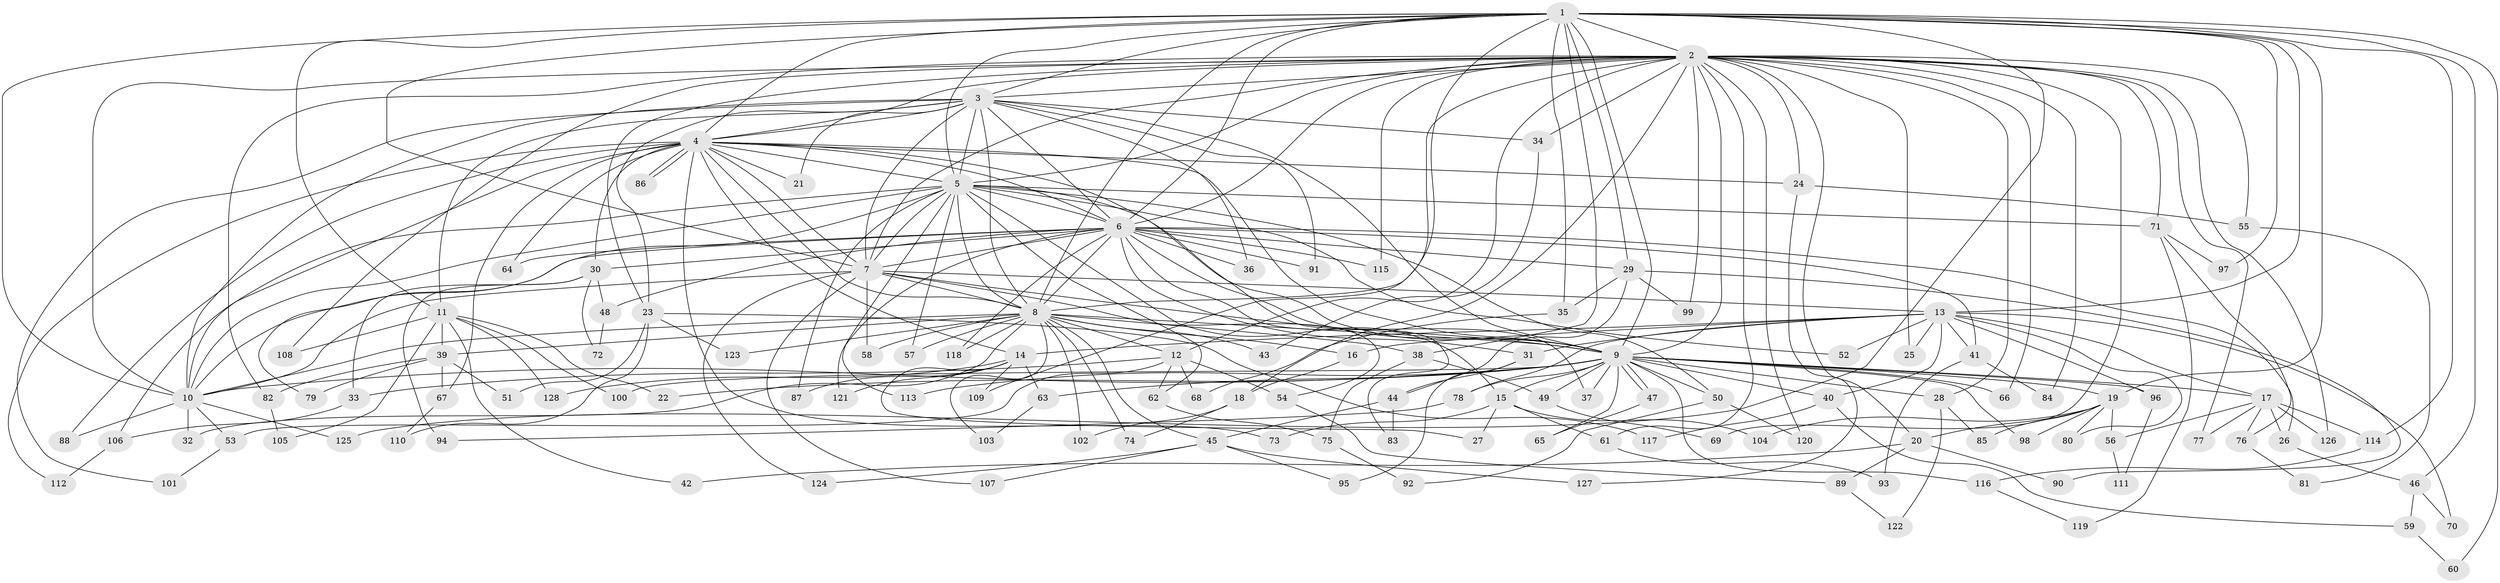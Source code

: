 // Generated by graph-tools (version 1.1) at 2025/14/03/09/25 04:14:04]
// undirected, 128 vertices, 281 edges
graph export_dot {
graph [start="1"]
  node [color=gray90,style=filled];
  1;
  2;
  3;
  4;
  5;
  6;
  7;
  8;
  9;
  10;
  11;
  12;
  13;
  14;
  15;
  16;
  17;
  18;
  19;
  20;
  21;
  22;
  23;
  24;
  25;
  26;
  27;
  28;
  29;
  30;
  31;
  32;
  33;
  34;
  35;
  36;
  37;
  38;
  39;
  40;
  41;
  42;
  43;
  44;
  45;
  46;
  47;
  48;
  49;
  50;
  51;
  52;
  53;
  54;
  55;
  56;
  57;
  58;
  59;
  60;
  61;
  62;
  63;
  64;
  65;
  66;
  67;
  68;
  69;
  70;
  71;
  72;
  73;
  74;
  75;
  76;
  77;
  78;
  79;
  80;
  81;
  82;
  83;
  84;
  85;
  86;
  87;
  88;
  89;
  90;
  91;
  92;
  93;
  94;
  95;
  96;
  97;
  98;
  99;
  100;
  101;
  102;
  103;
  104;
  105;
  106;
  107;
  108;
  109;
  110;
  111;
  112;
  113;
  114;
  115;
  116;
  117;
  118;
  119;
  120;
  121;
  122;
  123;
  124;
  125;
  126;
  127;
  128;
  1 -- 2;
  1 -- 3;
  1 -- 4;
  1 -- 5;
  1 -- 6;
  1 -- 7;
  1 -- 8;
  1 -- 9;
  1 -- 10;
  1 -- 11;
  1 -- 13;
  1 -- 19;
  1 -- 29;
  1 -- 35;
  1 -- 38;
  1 -- 46;
  1 -- 60;
  1 -- 97;
  1 -- 109;
  1 -- 114;
  1 -- 125;
  2 -- 3;
  2 -- 4;
  2 -- 5;
  2 -- 6;
  2 -- 7;
  2 -- 8;
  2 -- 9;
  2 -- 10;
  2 -- 12;
  2 -- 18;
  2 -- 20;
  2 -- 23;
  2 -- 24;
  2 -- 25;
  2 -- 28;
  2 -- 34;
  2 -- 55;
  2 -- 61;
  2 -- 66;
  2 -- 69;
  2 -- 71;
  2 -- 77;
  2 -- 82;
  2 -- 84;
  2 -- 99;
  2 -- 108;
  2 -- 115;
  2 -- 120;
  2 -- 126;
  3 -- 4;
  3 -- 5;
  3 -- 6;
  3 -- 7;
  3 -- 8;
  3 -- 9;
  3 -- 10;
  3 -- 11;
  3 -- 21;
  3 -- 23;
  3 -- 34;
  3 -- 36;
  3 -- 91;
  3 -- 101;
  4 -- 5;
  4 -- 6;
  4 -- 7;
  4 -- 8;
  4 -- 9;
  4 -- 10;
  4 -- 14;
  4 -- 21;
  4 -- 24;
  4 -- 30;
  4 -- 64;
  4 -- 67;
  4 -- 73;
  4 -- 83;
  4 -- 86;
  4 -- 86;
  4 -- 88;
  4 -- 112;
  5 -- 6;
  5 -- 7;
  5 -- 8;
  5 -- 9;
  5 -- 10;
  5 -- 15;
  5 -- 50;
  5 -- 52;
  5 -- 57;
  5 -- 62;
  5 -- 71;
  5 -- 79;
  5 -- 87;
  5 -- 106;
  5 -- 113;
  6 -- 7;
  6 -- 8;
  6 -- 9;
  6 -- 10;
  6 -- 26;
  6 -- 29;
  6 -- 30;
  6 -- 31;
  6 -- 36;
  6 -- 37;
  6 -- 41;
  6 -- 48;
  6 -- 64;
  6 -- 91;
  6 -- 115;
  6 -- 118;
  6 -- 121;
  7 -- 8;
  7 -- 9;
  7 -- 10;
  7 -- 13;
  7 -- 54;
  7 -- 58;
  7 -- 107;
  7 -- 124;
  8 -- 9;
  8 -- 10;
  8 -- 12;
  8 -- 16;
  8 -- 32;
  8 -- 38;
  8 -- 39;
  8 -- 43;
  8 -- 45;
  8 -- 57;
  8 -- 58;
  8 -- 74;
  8 -- 102;
  8 -- 103;
  8 -- 118;
  8 -- 123;
  9 -- 10;
  9 -- 15;
  9 -- 17;
  9 -- 19;
  9 -- 22;
  9 -- 28;
  9 -- 37;
  9 -- 40;
  9 -- 47;
  9 -- 47;
  9 -- 49;
  9 -- 50;
  9 -- 63;
  9 -- 65;
  9 -- 66;
  9 -- 78;
  9 -- 96;
  9 -- 98;
  9 -- 100;
  9 -- 113;
  9 -- 116;
  10 -- 32;
  10 -- 53;
  10 -- 88;
  10 -- 125;
  11 -- 22;
  11 -- 39;
  11 -- 42;
  11 -- 100;
  11 -- 105;
  11 -- 108;
  11 -- 128;
  12 -- 33;
  12 -- 53;
  12 -- 54;
  12 -- 62;
  12 -- 68;
  13 -- 14;
  13 -- 16;
  13 -- 17;
  13 -- 25;
  13 -- 31;
  13 -- 40;
  13 -- 41;
  13 -- 52;
  13 -- 70;
  13 -- 78;
  13 -- 80;
  13 -- 96;
  14 -- 27;
  14 -- 63;
  14 -- 87;
  14 -- 109;
  14 -- 121;
  14 -- 128;
  15 -- 27;
  15 -- 61;
  15 -- 73;
  15 -- 104;
  16 -- 18;
  17 -- 26;
  17 -- 56;
  17 -- 76;
  17 -- 77;
  17 -- 114;
  17 -- 126;
  18 -- 74;
  18 -- 102;
  19 -- 20;
  19 -- 56;
  19 -- 80;
  19 -- 85;
  19 -- 98;
  19 -- 104;
  20 -- 42;
  20 -- 89;
  20 -- 90;
  23 -- 51;
  23 -- 110;
  23 -- 117;
  23 -- 123;
  24 -- 55;
  24 -- 127;
  26 -- 46;
  28 -- 85;
  28 -- 122;
  29 -- 35;
  29 -- 44;
  29 -- 90;
  29 -- 99;
  30 -- 33;
  30 -- 48;
  30 -- 72;
  30 -- 94;
  31 -- 44;
  31 -- 95;
  33 -- 106;
  34 -- 43;
  35 -- 68;
  38 -- 49;
  38 -- 75;
  39 -- 51;
  39 -- 67;
  39 -- 79;
  39 -- 82;
  40 -- 59;
  40 -- 117;
  41 -- 84;
  41 -- 93;
  44 -- 45;
  44 -- 83;
  45 -- 95;
  45 -- 107;
  45 -- 124;
  45 -- 127;
  46 -- 59;
  46 -- 70;
  47 -- 65;
  48 -- 72;
  49 -- 69;
  50 -- 92;
  50 -- 120;
  53 -- 101;
  54 -- 89;
  55 -- 81;
  56 -- 111;
  59 -- 60;
  61 -- 93;
  62 -- 75;
  63 -- 103;
  67 -- 110;
  71 -- 76;
  71 -- 97;
  71 -- 119;
  75 -- 92;
  76 -- 81;
  78 -- 94;
  82 -- 105;
  89 -- 122;
  96 -- 111;
  106 -- 112;
  114 -- 116;
  116 -- 119;
}
